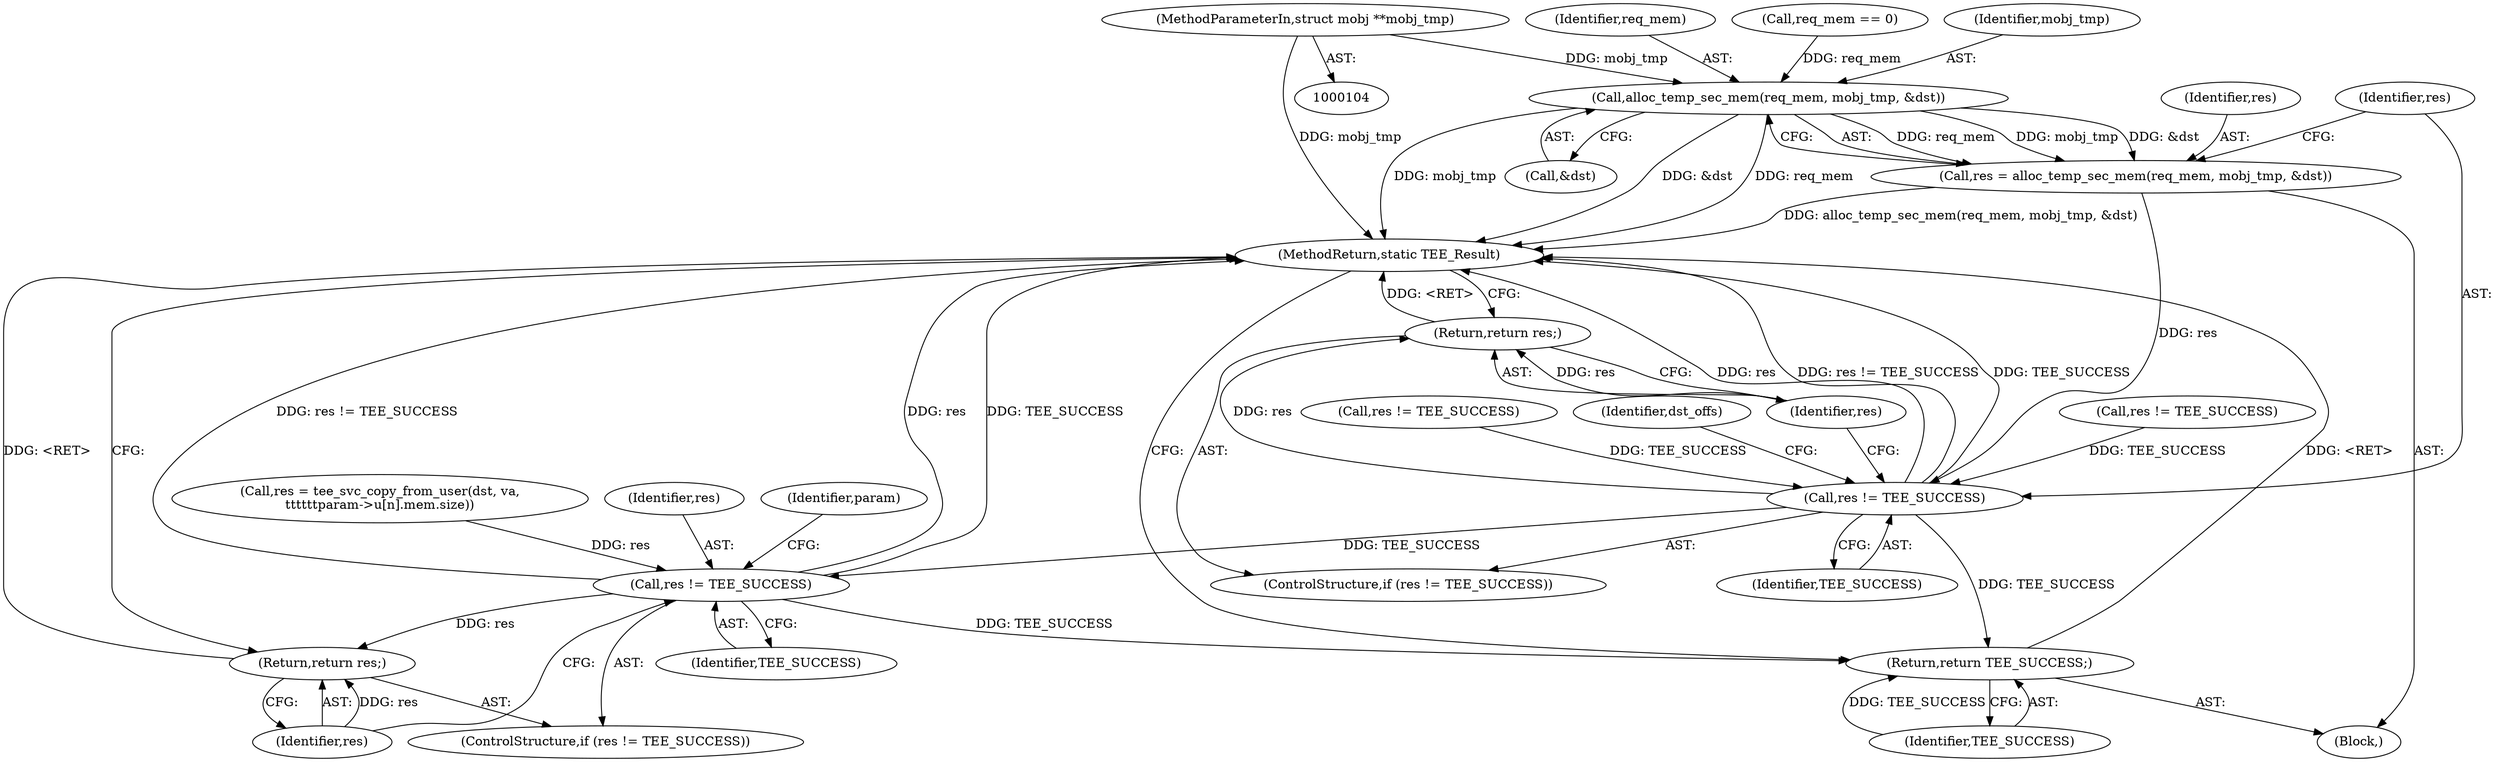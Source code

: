 digraph "0_optee_os_d5c5b0b77b2b589666024d219a8007b3f5b6faeb@pointer" {
"1000110" [label="(MethodParameterIn,struct mobj **mobj_tmp)"];
"1000312" [label="(Call,alloc_temp_sec_mem(req_mem, mobj_tmp, &dst))"];
"1000310" [label="(Call,res = alloc_temp_sec_mem(req_mem, mobj_tmp, &dst))"];
"1000318" [label="(Call,res != TEE_SUCCESS)"];
"1000321" [label="(Return,return res;)"];
"1000396" [label="(Call,res != TEE_SUCCESS)"];
"1000399" [label="(Return,return res;)"];
"1000490" [label="(Return,return TEE_SUCCESS;)"];
"1000396" [label="(Call,res != TEE_SUCCESS)"];
"1000381" [label="(Call,res = tee_svc_copy_from_user(dst, va,\n\t\t\t\t\t\tparam->u[n].mem.size))"];
"1000320" [label="(Identifier,TEE_SUCCESS)"];
"1000296" [label="(Call,res != TEE_SUCCESS)"];
"1000321" [label="(Return,return res;)"];
"1000315" [label="(Call,&dst)"];
"1000110" [label="(MethodParameterIn,struct mobj **mobj_tmp)"];
"1000314" [label="(Identifier,mobj_tmp)"];
"1000319" [label="(Identifier,res)"];
"1000170" [label="(Call,res != TEE_SUCCESS)"];
"1000312" [label="(Call,alloc_temp_sec_mem(req_mem, mobj_tmp, &dst))"];
"1000395" [label="(ControlStructure,if (res != TEE_SUCCESS))"];
"1000491" [label="(Identifier,TEE_SUCCESS)"];
"1000317" [label="(ControlStructure,if (res != TEE_SUCCESS))"];
"1000311" [label="(Identifier,res)"];
"1000111" [label="(Block,)"];
"1000397" [label="(Identifier,res)"];
"1000310" [label="(Call,res = alloc_temp_sec_mem(req_mem, mobj_tmp, &dst))"];
"1000406" [label="(Identifier,param)"];
"1000313" [label="(Identifier,req_mem)"];
"1000492" [label="(MethodReturn,static TEE_Result)"];
"1000305" [label="(Call,req_mem == 0)"];
"1000324" [label="(Identifier,dst_offs)"];
"1000398" [label="(Identifier,TEE_SUCCESS)"];
"1000318" [label="(Call,res != TEE_SUCCESS)"];
"1000322" [label="(Identifier,res)"];
"1000490" [label="(Return,return TEE_SUCCESS;)"];
"1000399" [label="(Return,return res;)"];
"1000400" [label="(Identifier,res)"];
"1000110" -> "1000104"  [label="AST: "];
"1000110" -> "1000492"  [label="DDG: mobj_tmp"];
"1000110" -> "1000312"  [label="DDG: mobj_tmp"];
"1000312" -> "1000310"  [label="AST: "];
"1000312" -> "1000315"  [label="CFG: "];
"1000313" -> "1000312"  [label="AST: "];
"1000314" -> "1000312"  [label="AST: "];
"1000315" -> "1000312"  [label="AST: "];
"1000310" -> "1000312"  [label="CFG: "];
"1000312" -> "1000492"  [label="DDG: &dst"];
"1000312" -> "1000492"  [label="DDG: req_mem"];
"1000312" -> "1000492"  [label="DDG: mobj_tmp"];
"1000312" -> "1000310"  [label="DDG: req_mem"];
"1000312" -> "1000310"  [label="DDG: mobj_tmp"];
"1000312" -> "1000310"  [label="DDG: &dst"];
"1000305" -> "1000312"  [label="DDG: req_mem"];
"1000310" -> "1000111"  [label="AST: "];
"1000311" -> "1000310"  [label="AST: "];
"1000319" -> "1000310"  [label="CFG: "];
"1000310" -> "1000492"  [label="DDG: alloc_temp_sec_mem(req_mem, mobj_tmp, &dst)"];
"1000310" -> "1000318"  [label="DDG: res"];
"1000318" -> "1000317"  [label="AST: "];
"1000318" -> "1000320"  [label="CFG: "];
"1000319" -> "1000318"  [label="AST: "];
"1000320" -> "1000318"  [label="AST: "];
"1000322" -> "1000318"  [label="CFG: "];
"1000324" -> "1000318"  [label="CFG: "];
"1000318" -> "1000492"  [label="DDG: res != TEE_SUCCESS"];
"1000318" -> "1000492"  [label="DDG: res"];
"1000318" -> "1000492"  [label="DDG: TEE_SUCCESS"];
"1000296" -> "1000318"  [label="DDG: TEE_SUCCESS"];
"1000170" -> "1000318"  [label="DDG: TEE_SUCCESS"];
"1000318" -> "1000321"  [label="DDG: res"];
"1000318" -> "1000396"  [label="DDG: TEE_SUCCESS"];
"1000318" -> "1000490"  [label="DDG: TEE_SUCCESS"];
"1000321" -> "1000317"  [label="AST: "];
"1000321" -> "1000322"  [label="CFG: "];
"1000322" -> "1000321"  [label="AST: "];
"1000492" -> "1000321"  [label="CFG: "];
"1000321" -> "1000492"  [label="DDG: <RET>"];
"1000322" -> "1000321"  [label="DDG: res"];
"1000396" -> "1000395"  [label="AST: "];
"1000396" -> "1000398"  [label="CFG: "];
"1000397" -> "1000396"  [label="AST: "];
"1000398" -> "1000396"  [label="AST: "];
"1000400" -> "1000396"  [label="CFG: "];
"1000406" -> "1000396"  [label="CFG: "];
"1000396" -> "1000492"  [label="DDG: res != TEE_SUCCESS"];
"1000396" -> "1000492"  [label="DDG: res"];
"1000396" -> "1000492"  [label="DDG: TEE_SUCCESS"];
"1000381" -> "1000396"  [label="DDG: res"];
"1000396" -> "1000399"  [label="DDG: res"];
"1000396" -> "1000490"  [label="DDG: TEE_SUCCESS"];
"1000399" -> "1000395"  [label="AST: "];
"1000399" -> "1000400"  [label="CFG: "];
"1000400" -> "1000399"  [label="AST: "];
"1000492" -> "1000399"  [label="CFG: "];
"1000399" -> "1000492"  [label="DDG: <RET>"];
"1000400" -> "1000399"  [label="DDG: res"];
"1000490" -> "1000111"  [label="AST: "];
"1000490" -> "1000491"  [label="CFG: "];
"1000491" -> "1000490"  [label="AST: "];
"1000492" -> "1000490"  [label="CFG: "];
"1000490" -> "1000492"  [label="DDG: <RET>"];
"1000491" -> "1000490"  [label="DDG: TEE_SUCCESS"];
}
